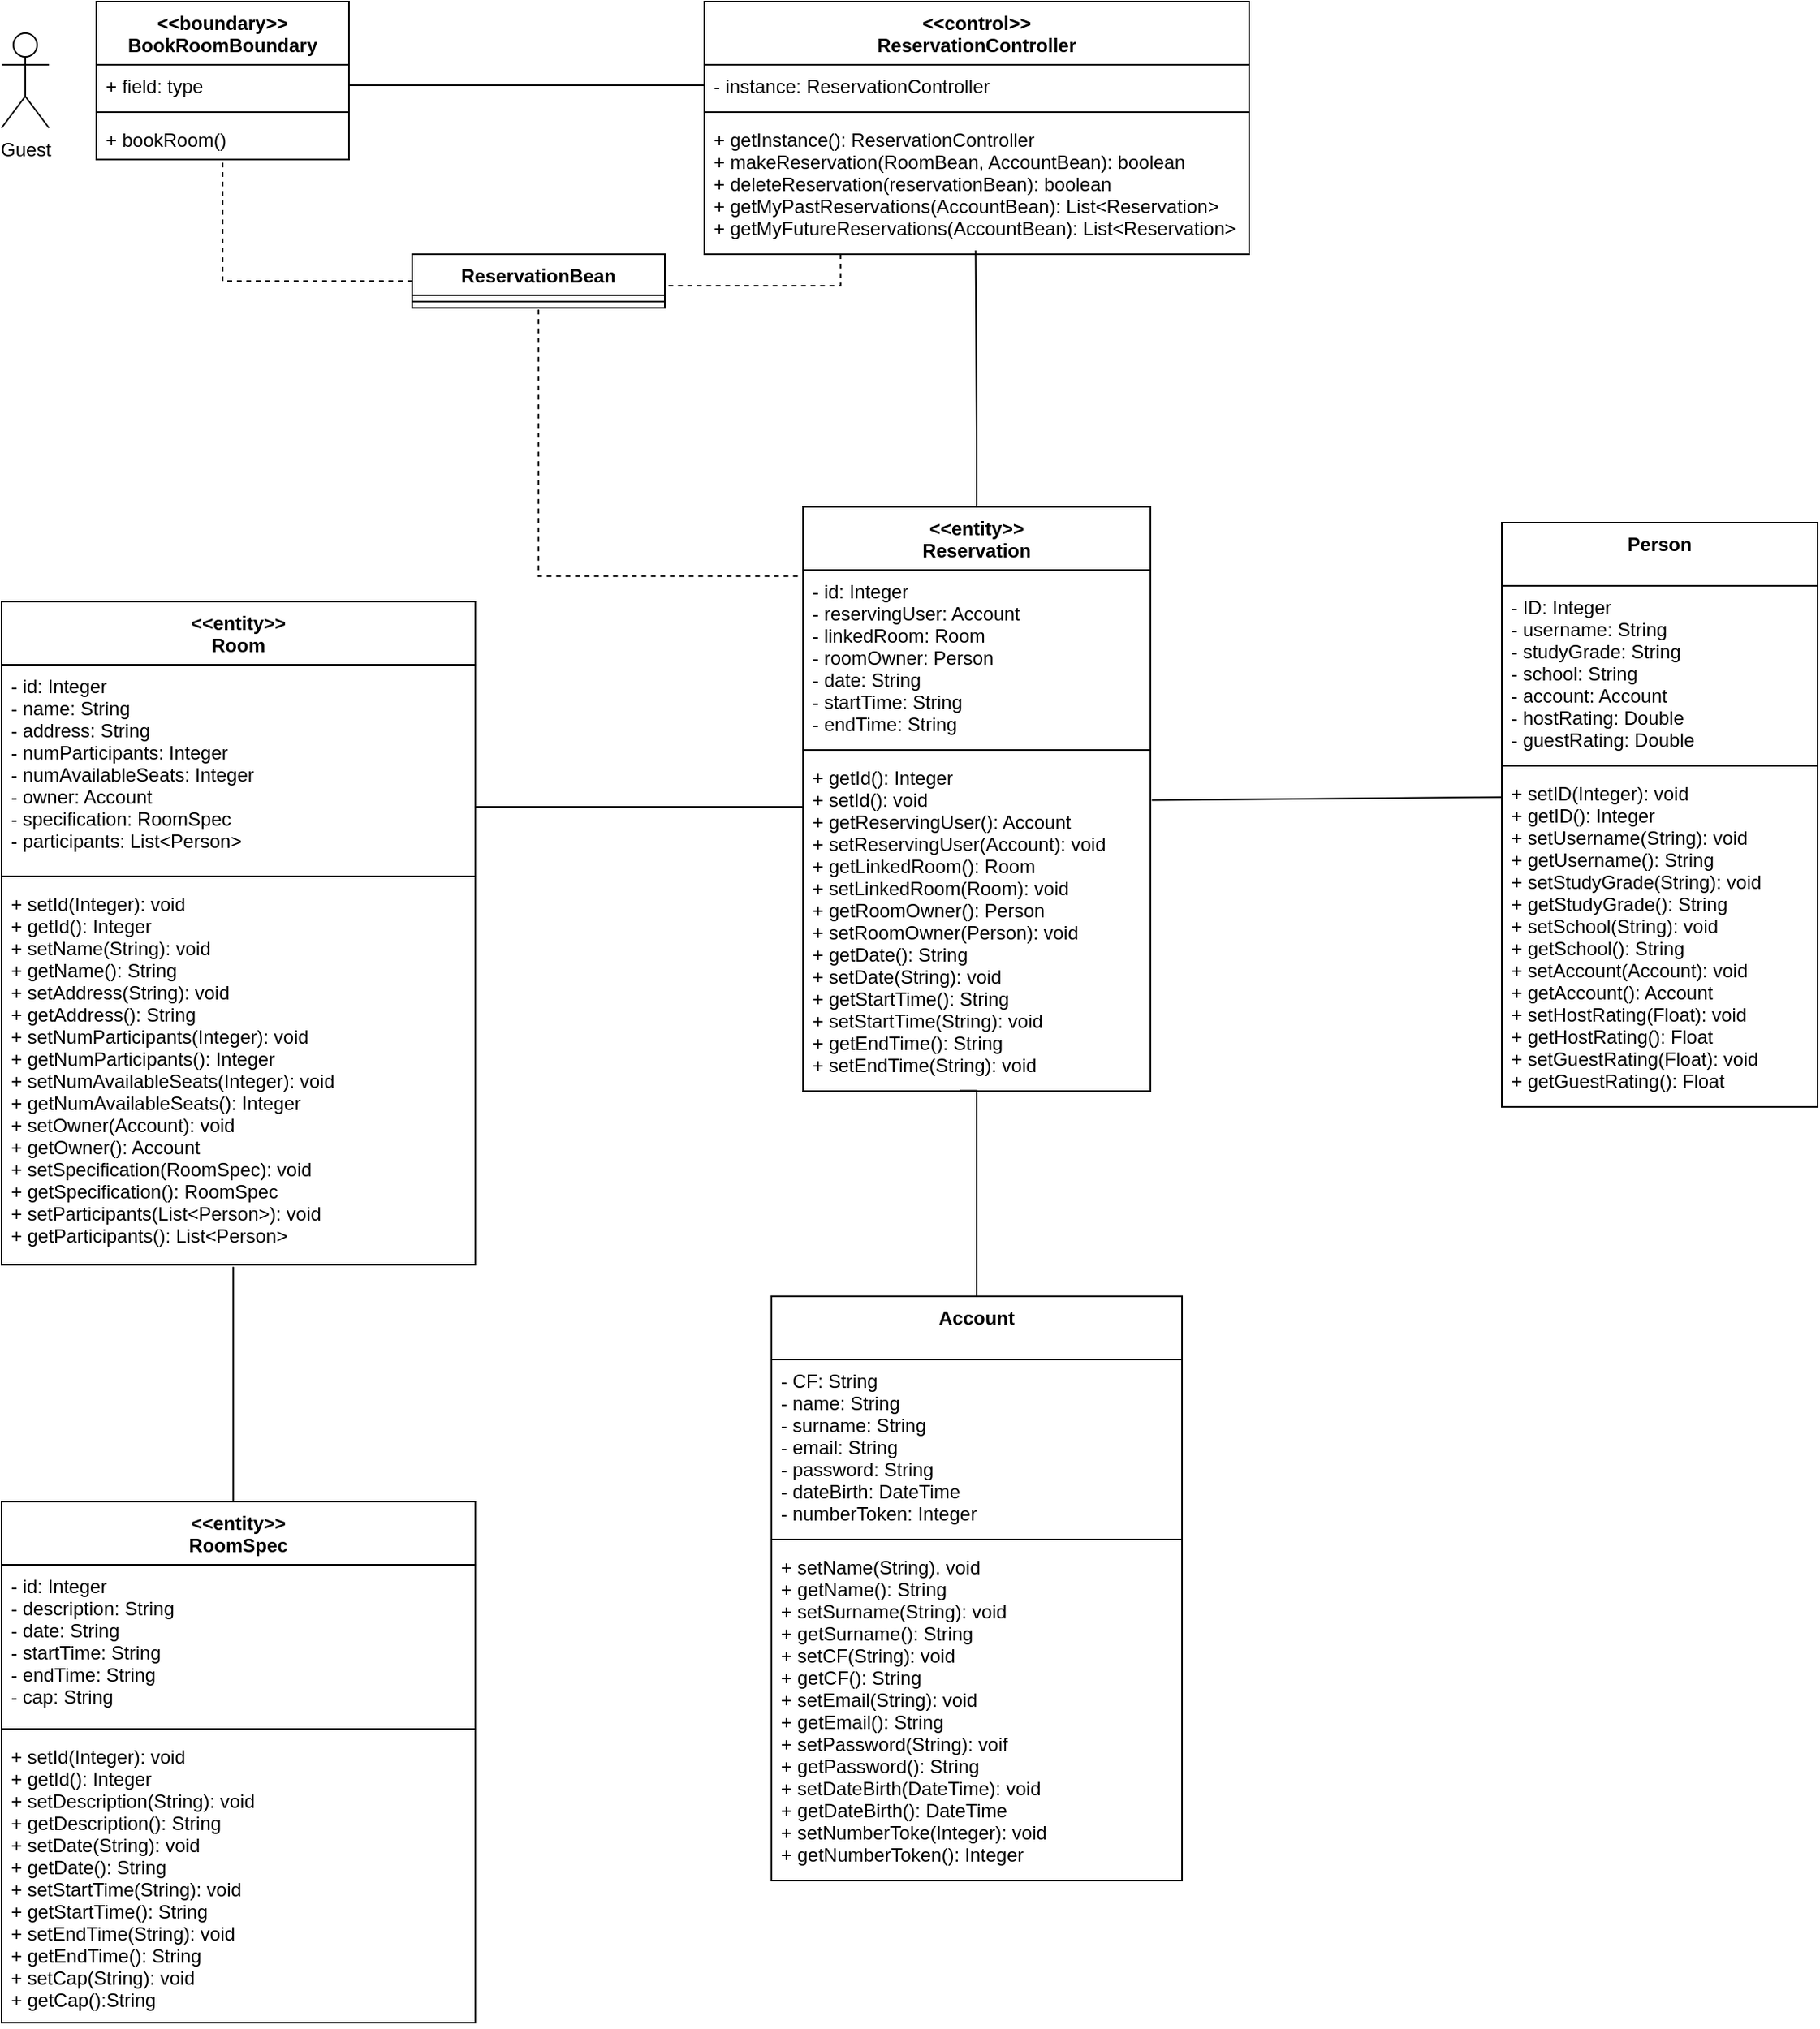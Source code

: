 <mxfile version="14.3.1" type="github">
  <diagram id="C5RBs43oDa-KdzZeNtuy" name="Page-1">
    <mxGraphModel dx="942" dy="614" grid="1" gridSize="10" guides="1" tooltips="1" connect="1" arrows="1" fold="1" page="1" pageScale="1" pageWidth="1169" pageHeight="827" math="0" shadow="0">
      <root>
        <mxCell id="WIyWlLk6GJQsqaUBKTNV-0" />
        <mxCell id="WIyWlLk6GJQsqaUBKTNV-1" parent="WIyWlLk6GJQsqaUBKTNV-0" />
        <mxCell id="XrgExkq0QpoPTBbIDU7i-40" style="edgeStyle=orthogonalEdgeStyle;rounded=0;orthogonalLoop=1;jettySize=auto;html=1;exitX=0.25;exitY=1;exitDx=0;exitDy=0;entryX=1;entryY=0.5;entryDx=0;entryDy=0;endArrow=none;endFill=0;dashed=1;" parent="WIyWlLk6GJQsqaUBKTNV-1" source="XrgExkq0QpoPTBbIDU7i-41" target="XrgExkq0QpoPTBbIDU7i-52" edge="1">
          <mxGeometry relative="1" as="geometry">
            <Array as="points">
              <mxPoint x="601" y="250" />
              <mxPoint x="490" y="250" />
            </Array>
          </mxGeometry>
        </mxCell>
        <mxCell id="XrgExkq0QpoPTBbIDU7i-41" value="&lt;&lt;control&gt;&gt;&#xa;ReservationController" style="swimlane;fontStyle=1;align=center;verticalAlign=top;childLayout=stackLayout;horizontal=1;startSize=40;horizontalStack=0;resizeParent=1;resizeParentMax=0;resizeLast=0;collapsible=1;marginBottom=0;" parent="WIyWlLk6GJQsqaUBKTNV-1" vertex="1">
          <mxGeometry x="515" y="70" width="345" height="160" as="geometry" />
        </mxCell>
        <mxCell id="XrgExkq0QpoPTBbIDU7i-42" value="- instance: ReservationController" style="text;strokeColor=none;fillColor=none;align=left;verticalAlign=top;spacingLeft=4;spacingRight=4;overflow=hidden;rotatable=0;points=[[0,0.5],[1,0.5]];portConstraint=eastwest;" parent="XrgExkq0QpoPTBbIDU7i-41" vertex="1">
          <mxGeometry y="40" width="345" height="26" as="geometry" />
        </mxCell>
        <mxCell id="XrgExkq0QpoPTBbIDU7i-43" value="" style="line;strokeWidth=1;fillColor=none;align=left;verticalAlign=middle;spacingTop=-1;spacingLeft=3;spacingRight=3;rotatable=0;labelPosition=right;points=[];portConstraint=eastwest;" parent="XrgExkq0QpoPTBbIDU7i-41" vertex="1">
          <mxGeometry y="66" width="345" height="8" as="geometry" />
        </mxCell>
        <mxCell id="XrgExkq0QpoPTBbIDU7i-44" value="+ getInstance(): ReservationController&#xa;+ makeReservation(RoomBean, AccountBean): boolean&#xa;+ deleteReservation(reservationBean): boolean&#xa;+ getMyPastReservations(AccountBean): List&lt;Reservation&gt;&#xa;+ getMyFutureReservations(AccountBean): List&lt;Reservation&gt;&#xa;&#xa;" style="text;strokeColor=none;fillColor=none;align=left;verticalAlign=top;spacingLeft=4;spacingRight=4;overflow=hidden;rotatable=0;points=[[0,0.5],[1,0.5]];portConstraint=eastwest;" parent="XrgExkq0QpoPTBbIDU7i-41" vertex="1">
          <mxGeometry y="74" width="345" height="86" as="geometry" />
        </mxCell>
        <mxCell id="XrgExkq0QpoPTBbIDU7i-45" value="&lt;&lt;boundary&gt;&gt;&#xa;BookRoomBoundary" style="swimlane;fontStyle=1;align=center;verticalAlign=top;childLayout=stackLayout;horizontal=1;startSize=40;horizontalStack=0;resizeParent=1;resizeParentMax=0;resizeLast=0;collapsible=1;marginBottom=0;" parent="WIyWlLk6GJQsqaUBKTNV-1" vertex="1">
          <mxGeometry x="130" y="70" width="160" height="100" as="geometry" />
        </mxCell>
        <mxCell id="XrgExkq0QpoPTBbIDU7i-46" value="+ field: type" style="text;strokeColor=none;fillColor=none;align=left;verticalAlign=top;spacingLeft=4;spacingRight=4;overflow=hidden;rotatable=0;points=[[0,0.5],[1,0.5]];portConstraint=eastwest;" parent="XrgExkq0QpoPTBbIDU7i-45" vertex="1">
          <mxGeometry y="40" width="160" height="26" as="geometry" />
        </mxCell>
        <mxCell id="XrgExkq0QpoPTBbIDU7i-47" value="" style="line;strokeWidth=1;fillColor=none;align=left;verticalAlign=middle;spacingTop=-1;spacingLeft=3;spacingRight=3;rotatable=0;labelPosition=right;points=[];portConstraint=eastwest;" parent="XrgExkq0QpoPTBbIDU7i-45" vertex="1">
          <mxGeometry y="66" width="160" height="8" as="geometry" />
        </mxCell>
        <mxCell id="XrgExkq0QpoPTBbIDU7i-48" value="+ bookRoom()" style="text;strokeColor=none;fillColor=none;align=left;verticalAlign=top;spacingLeft=4;spacingRight=4;overflow=hidden;rotatable=0;points=[[0,0.5],[1,0.5]];portConstraint=eastwest;" parent="XrgExkq0QpoPTBbIDU7i-45" vertex="1">
          <mxGeometry y="74" width="160" height="26" as="geometry" />
        </mxCell>
        <mxCell id="XrgExkq0QpoPTBbIDU7i-49" value="Guest" style="shape=umlActor;verticalLabelPosition=bottom;verticalAlign=top;html=1;outlineConnect=0;" parent="WIyWlLk6GJQsqaUBKTNV-1" vertex="1">
          <mxGeometry x="70" y="90" width="30" height="60" as="geometry" />
        </mxCell>
        <mxCell id="XrgExkq0QpoPTBbIDU7i-50" style="edgeStyle=orthogonalEdgeStyle;rounded=0;orthogonalLoop=1;jettySize=auto;html=1;exitX=1;exitY=0.5;exitDx=0;exitDy=0;entryX=0;entryY=0.5;entryDx=0;entryDy=0;endArrow=none;endFill=0;" parent="WIyWlLk6GJQsqaUBKTNV-1" source="XrgExkq0QpoPTBbIDU7i-46" target="XrgExkq0QpoPTBbIDU7i-42" edge="1">
          <mxGeometry relative="1" as="geometry" />
        </mxCell>
        <mxCell id="XrgExkq0QpoPTBbIDU7i-51" style="edgeStyle=orthogonalEdgeStyle;rounded=0;orthogonalLoop=1;jettySize=auto;html=1;exitX=0;exitY=0.5;exitDx=0;exitDy=0;dashed=1;endArrow=none;endFill=0;" parent="WIyWlLk6GJQsqaUBKTNV-1" source="XrgExkq0QpoPTBbIDU7i-52" target="XrgExkq0QpoPTBbIDU7i-45" edge="1">
          <mxGeometry relative="1" as="geometry" />
        </mxCell>
        <mxCell id="XrgExkq0QpoPTBbIDU7i-52" value="ReservationBean" style="swimlane;fontStyle=1;align=center;verticalAlign=top;childLayout=stackLayout;horizontal=1;startSize=26;horizontalStack=0;resizeParent=1;resizeParentMax=0;resizeLast=0;collapsible=1;marginBottom=0;" parent="WIyWlLk6GJQsqaUBKTNV-1" vertex="1">
          <mxGeometry x="330" y="230" width="160" height="34" as="geometry" />
        </mxCell>
        <mxCell id="XrgExkq0QpoPTBbIDU7i-53" value="" style="line;strokeWidth=1;fillColor=none;align=left;verticalAlign=middle;spacingTop=-1;spacingLeft=3;spacingRight=3;rotatable=0;labelPosition=right;points=[];portConstraint=eastwest;" parent="XrgExkq0QpoPTBbIDU7i-52" vertex="1">
          <mxGeometry y="26" width="160" height="8" as="geometry" />
        </mxCell>
        <mxCell id="XrgExkq0QpoPTBbIDU7i-54" style="edgeStyle=orthogonalEdgeStyle;rounded=0;orthogonalLoop=1;jettySize=auto;html=1;entryX=0.5;entryY=1;entryDx=0;entryDy=0;dashed=1;endArrow=none;endFill=0;exitX=-0.015;exitY=0.035;exitDx=0;exitDy=0;exitPerimeter=0;" parent="WIyWlLk6GJQsqaUBKTNV-1" source="XrgExkq0QpoPTBbIDU7i-61" target="XrgExkq0QpoPTBbIDU7i-52" edge="1">
          <mxGeometry relative="1" as="geometry">
            <mxPoint x="210" y="310" as="sourcePoint" />
          </mxGeometry>
        </mxCell>
        <mxCell id="XrgExkq0QpoPTBbIDU7i-55" style="edgeStyle=orthogonalEdgeStyle;rounded=0;orthogonalLoop=1;jettySize=auto;html=1;endArrow=none;endFill=0;entryX=0.498;entryY=0.973;entryDx=0;entryDy=0;entryPerimeter=0;exitX=0.5;exitY=0;exitDx=0;exitDy=0;" parent="WIyWlLk6GJQsqaUBKTNV-1" source="XrgExkq0QpoPTBbIDU7i-60" target="XrgExkq0QpoPTBbIDU7i-44" edge="1">
          <mxGeometry relative="1" as="geometry">
            <mxPoint x="595" y="220" as="targetPoint" />
            <Array as="points">
              <mxPoint x="687" y="350" />
            </Array>
            <mxPoint x="290" y="300" as="sourcePoint" />
          </mxGeometry>
        </mxCell>
        <mxCell id="XrgExkq0QpoPTBbIDU7i-56" value="&lt;&lt;entity&gt;&gt;&#xa;Room" style="swimlane;fontStyle=1;align=center;verticalAlign=top;childLayout=stackLayout;horizontal=1;startSize=40;horizontalStack=0;resizeParent=1;resizeParentMax=0;resizeLast=0;collapsible=1;marginBottom=0;" parent="WIyWlLk6GJQsqaUBKTNV-1" vertex="1">
          <mxGeometry x="70" y="450" width="300" height="420" as="geometry" />
        </mxCell>
        <mxCell id="XrgExkq0QpoPTBbIDU7i-57" value="- id: Integer&#xa;- name: String&#xa;- address: String&#xa;- numParticipants: Integer&#xa;- numAvailableSeats: Integer&#xa;- owner: Account&#xa;- specification: RoomSpec&#xa;- participants: List&lt;Person&gt;" style="text;strokeColor=none;fillColor=none;align=left;verticalAlign=top;spacingLeft=4;spacingRight=4;overflow=hidden;rotatable=0;points=[[0,0.5],[1,0.5]];portConstraint=eastwest;fontSize=12;" parent="XrgExkq0QpoPTBbIDU7i-56" vertex="1">
          <mxGeometry y="40" width="300" height="130" as="geometry" />
        </mxCell>
        <mxCell id="XrgExkq0QpoPTBbIDU7i-58" value="" style="line;strokeWidth=1;fillColor=none;align=left;verticalAlign=middle;spacingTop=-1;spacingLeft=3;spacingRight=3;rotatable=0;labelPosition=right;points=[];portConstraint=eastwest;" parent="XrgExkq0QpoPTBbIDU7i-56" vertex="1">
          <mxGeometry y="170" width="300" height="8" as="geometry" />
        </mxCell>
        <mxCell id="XrgExkq0QpoPTBbIDU7i-59" value="+ setId(Integer): void&#xa;+ getId(): Integer&#xa;+ setName(String): void&#xa;+ getName(): String&#xa;+ setAddress(String): void&#xa;+ getAddress(): String&#xa;+ setNumParticipants(Integer): void&#xa;+ getNumParticipants(): Integer&#xa;+ setNumAvailableSeats(Integer): void&#xa;+ getNumAvailableSeats(): Integer&#xa;+ setOwner(Account): void&#xa;+ getOwner(): Account&#xa;+ setSpecification(RoomSpec): void&#xa;+ getSpecification(): RoomSpec&#xa;+ setParticipants(List&lt;Person&gt;): void&#xa;+ getParticipants(): List&lt;Person&gt;" style="text;strokeColor=none;fillColor=none;align=left;verticalAlign=top;spacingLeft=4;spacingRight=4;overflow=hidden;rotatable=0;points=[[0,0.5],[1,0.5]];portConstraint=eastwest;" parent="XrgExkq0QpoPTBbIDU7i-56" vertex="1">
          <mxGeometry y="178" width="300" height="242" as="geometry" />
        </mxCell>
        <mxCell id="XrgExkq0QpoPTBbIDU7i-60" value="&lt;&lt;entity&gt;&gt;&#xa;Reservation" style="swimlane;fontStyle=1;align=center;verticalAlign=top;childLayout=stackLayout;horizontal=1;startSize=40;horizontalStack=0;resizeParent=1;resizeParentMax=0;resizeLast=0;collapsible=1;marginBottom=0;" parent="WIyWlLk6GJQsqaUBKTNV-1" vertex="1">
          <mxGeometry x="577.5" y="390" width="220" height="370" as="geometry" />
        </mxCell>
        <mxCell id="XrgExkq0QpoPTBbIDU7i-61" value="- id: Integer&#xa;- reservingUser: Account&#xa;- linkedRoom: Room&#xa;- roomOwner: Person&#xa;- date: String&#xa;- startTime: String&#xa;- endTime: String" style="text;strokeColor=none;fillColor=none;align=left;verticalAlign=top;spacingLeft=4;spacingRight=4;overflow=hidden;rotatable=0;points=[[0,0.5],[1,0.5]];portConstraint=eastwest;" parent="XrgExkq0QpoPTBbIDU7i-60" vertex="1">
          <mxGeometry y="40" width="220" height="110" as="geometry" />
        </mxCell>
        <mxCell id="XrgExkq0QpoPTBbIDU7i-62" value="" style="line;strokeWidth=1;fillColor=none;align=left;verticalAlign=middle;spacingTop=-1;spacingLeft=3;spacingRight=3;rotatable=0;labelPosition=right;points=[];portConstraint=eastwest;" parent="XrgExkq0QpoPTBbIDU7i-60" vertex="1">
          <mxGeometry y="150" width="220" height="8" as="geometry" />
        </mxCell>
        <mxCell id="XrgExkq0QpoPTBbIDU7i-63" value="+ getId(): Integer&#xa;+ setId(): void&#xa;+ getReservingUser(): Account&#xa;+ setReservingUser(Account): void&#xa;+ getLinkedRoom(): Room&#xa;+ setLinkedRoom(Room): void&#xa;+ getRoomOwner(): Person&#xa;+ setRoomOwner(Person): void&#xa;+ getDate(): String&#xa;+ setDate(String): void&#xa;+ getStartTime(): String&#xa;+ setStartTime(String): void&#xa;+ getEndTime(): String&#xa;+ setEndTime(String): void" style="text;strokeColor=none;fillColor=none;align=left;verticalAlign=top;spacingLeft=4;spacingRight=4;overflow=hidden;rotatable=0;points=[[0,0.5],[1,0.5]];portConstraint=eastwest;" parent="XrgExkq0QpoPTBbIDU7i-60" vertex="1">
          <mxGeometry y="158" width="220" height="212" as="geometry" />
        </mxCell>
        <mxCell id="XrgExkq0QpoPTBbIDU7i-64" style="edgeStyle=orthogonalEdgeStyle;rounded=0;orthogonalLoop=1;jettySize=auto;html=1;exitX=0.5;exitY=0;exitDx=0;exitDy=0;entryX=0.452;entryY=0.999;entryDx=0;entryDy=0;entryPerimeter=0;endArrow=none;endFill=0;" parent="WIyWlLk6GJQsqaUBKTNV-1" source="XrgExkq0QpoPTBbIDU7i-65" target="XrgExkq0QpoPTBbIDU7i-63" edge="1">
          <mxGeometry relative="1" as="geometry">
            <Array as="points">
              <mxPoint x="687" y="760" />
            </Array>
          </mxGeometry>
        </mxCell>
        <mxCell id="XrgExkq0QpoPTBbIDU7i-65" value="Account" style="swimlane;fontStyle=1;align=center;verticalAlign=top;childLayout=stackLayout;horizontal=1;startSize=40;horizontalStack=0;resizeParent=1;resizeParentMax=0;resizeLast=0;collapsible=1;marginBottom=0;" parent="WIyWlLk6GJQsqaUBKTNV-1" vertex="1">
          <mxGeometry x="557.5" y="890" width="260" height="370" as="geometry" />
        </mxCell>
        <mxCell id="XrgExkq0QpoPTBbIDU7i-66" value="- CF: String&#xa;- name: String&#xa;- surname: String&#xa;- email: String&#xa;- password: String&#xa;- dateBirth: DateTime&#xa;- numberToken: Integer&#xa;" style="text;strokeColor=none;fillColor=none;align=left;verticalAlign=top;spacingLeft=4;spacingRight=4;overflow=hidden;rotatable=0;points=[[0,0.5],[1,0.5]];portConstraint=eastwest;" parent="XrgExkq0QpoPTBbIDU7i-65" vertex="1">
          <mxGeometry y="40" width="260" height="110" as="geometry" />
        </mxCell>
        <mxCell id="XrgExkq0QpoPTBbIDU7i-67" value="" style="line;strokeWidth=1;fillColor=none;align=left;verticalAlign=middle;spacingTop=-1;spacingLeft=3;spacingRight=3;rotatable=0;labelPosition=right;points=[];portConstraint=eastwest;" parent="XrgExkq0QpoPTBbIDU7i-65" vertex="1">
          <mxGeometry y="150" width="260" height="8" as="geometry" />
        </mxCell>
        <mxCell id="XrgExkq0QpoPTBbIDU7i-68" value="+ setName(String). void&#xa;+ getName(): String&#xa;+ setSurname(String): void&#xa;+ getSurname(): String&#xa;+ setCF(String): void&#xa;+ getCF(): String&#xa;+ setEmail(String): void&#xa;+ getEmail(): String&#xa;+ setPassword(String): voif&#xa;+ getPassword(): String&#xa;+ setDateBirth(DateTime): void&#xa;+ getDateBirth(): DateTime&#xa;+ setNumberToke(Integer): void&#xa;+ getNumberToken(): Integer" style="text;strokeColor=none;fillColor=none;align=left;verticalAlign=top;spacingLeft=4;spacingRight=4;overflow=hidden;rotatable=0;points=[[0,0.5],[1,0.5]];portConstraint=eastwest;" parent="XrgExkq0QpoPTBbIDU7i-65" vertex="1">
          <mxGeometry y="158" width="260" height="212" as="geometry" />
        </mxCell>
        <mxCell id="XrgExkq0QpoPTBbIDU7i-69" value="Person" style="swimlane;fontStyle=1;align=center;verticalAlign=top;childLayout=stackLayout;horizontal=1;startSize=40;horizontalStack=0;resizeParent=1;resizeParentMax=0;resizeLast=0;collapsible=1;marginBottom=0;" parent="WIyWlLk6GJQsqaUBKTNV-1" vertex="1">
          <mxGeometry x="1020" y="400" width="200" height="370" as="geometry" />
        </mxCell>
        <mxCell id="XrgExkq0QpoPTBbIDU7i-70" value="- ID: Integer&#xa;- username: String&#xa;- studyGrade: String&#xa;- school: String&#xa;- account: Account&#xa;- hostRating: Double&#xa;- guestRating: Double" style="text;strokeColor=none;fillColor=none;align=left;verticalAlign=top;spacingLeft=4;spacingRight=4;overflow=hidden;rotatable=0;points=[[0,0.5],[1,0.5]];portConstraint=eastwest;" parent="XrgExkq0QpoPTBbIDU7i-69" vertex="1">
          <mxGeometry y="40" width="200" height="110" as="geometry" />
        </mxCell>
        <mxCell id="XrgExkq0QpoPTBbIDU7i-71" value="" style="line;strokeWidth=1;fillColor=none;align=left;verticalAlign=middle;spacingTop=-1;spacingLeft=3;spacingRight=3;rotatable=0;labelPosition=right;points=[];portConstraint=eastwest;" parent="XrgExkq0QpoPTBbIDU7i-69" vertex="1">
          <mxGeometry y="150" width="200" height="8" as="geometry" />
        </mxCell>
        <mxCell id="XrgExkq0QpoPTBbIDU7i-72" value="+ setID(Integer): void&#xa;+ getID(): Integer&#xa;+ setUsername(String): void&#xa;+ getUsername(): String&#xa;+ setStudyGrade(String): void&#xa;+ getStudyGrade(): String&#xa;+ setSchool(String): void&#xa;+ getSchool(): String&#xa;+ setAccount(Account): void&#xa;+ getAccount(): Account&#xa;+ setHostRating(Float): void&#xa;+ getHostRating(): Float&#xa;+ setGuestRating(Float): void&#xa;+ getGuestRating(): Float" style="text;strokeColor=none;fillColor=none;align=left;verticalAlign=top;spacingLeft=4;spacingRight=4;overflow=hidden;rotatable=0;points=[[0,0.5],[1,0.5]];portConstraint=eastwest;" parent="XrgExkq0QpoPTBbIDU7i-69" vertex="1">
          <mxGeometry y="158" width="200" height="212" as="geometry" />
        </mxCell>
        <mxCell id="XrgExkq0QpoPTBbIDU7i-73" style="edgeStyle=orthogonalEdgeStyle;rounded=0;orthogonalLoop=1;jettySize=auto;html=1;exitX=0.5;exitY=0;exitDx=0;exitDy=0;entryX=0.489;entryY=1.005;entryDx=0;entryDy=0;entryPerimeter=0;endArrow=none;endFill=0;fontSize=12;" parent="WIyWlLk6GJQsqaUBKTNV-1" source="XrgExkq0QpoPTBbIDU7i-74" target="XrgExkq0QpoPTBbIDU7i-59" edge="1">
          <mxGeometry relative="1" as="geometry">
            <Array as="points">
              <mxPoint x="217" y="1020" />
            </Array>
          </mxGeometry>
        </mxCell>
        <mxCell id="XrgExkq0QpoPTBbIDU7i-74" value="&lt;&lt;entity&gt;&gt;&#xa;RoomSpec" style="swimlane;fontStyle=1;align=center;verticalAlign=top;childLayout=stackLayout;horizontal=1;startSize=40;horizontalStack=0;resizeParent=1;resizeParentMax=0;resizeLast=0;collapsible=1;marginBottom=0;" parent="WIyWlLk6GJQsqaUBKTNV-1" vertex="1">
          <mxGeometry x="70" y="1020" width="300" height="330" as="geometry" />
        </mxCell>
        <mxCell id="XrgExkq0QpoPTBbIDU7i-75" value="- id: Integer&#xa;- description: String&#xa;- date: String&#xa;- startTime: String&#xa;- endTime: String&#xa;- cap: String" style="text;strokeColor=none;fillColor=none;align=left;verticalAlign=top;spacingLeft=4;spacingRight=4;overflow=hidden;rotatable=0;points=[[0,0.5],[1,0.5]];portConstraint=eastwest;fontSize=12;" parent="XrgExkq0QpoPTBbIDU7i-74" vertex="1">
          <mxGeometry y="40" width="300" height="100" as="geometry" />
        </mxCell>
        <mxCell id="XrgExkq0QpoPTBbIDU7i-76" value="" style="line;strokeWidth=1;fillColor=none;align=left;verticalAlign=middle;spacingTop=-1;spacingLeft=3;spacingRight=3;rotatable=0;labelPosition=right;points=[];portConstraint=eastwest;" parent="XrgExkq0QpoPTBbIDU7i-74" vertex="1">
          <mxGeometry y="140" width="300" height="8" as="geometry" />
        </mxCell>
        <mxCell id="XrgExkq0QpoPTBbIDU7i-77" value="+ setId(Integer): void&#xa;+ getId(): Integer&#xa;+ setDescription(String): void&#xa;+ getDescription(): String&#xa;+ setDate(String): void&#xa;+ getDate(): String&#xa;+ setStartTime(String): void&#xa;+ getStartTime(): String&#xa;+ setEndTime(String): void&#xa;+ getEndTime(): String&#xa;+ setCap(String): void&#xa;+ getCap():String" style="text;strokeColor=none;fillColor=none;align=left;verticalAlign=top;spacingLeft=4;spacingRight=4;overflow=hidden;rotatable=0;points=[[0,0.5],[1,0.5]];portConstraint=eastwest;" parent="XrgExkq0QpoPTBbIDU7i-74" vertex="1">
          <mxGeometry y="148" width="300" height="182" as="geometry" />
        </mxCell>
        <mxCell id="XrgExkq0QpoPTBbIDU7i-78" value="" style="endArrow=none;html=1;fontSize=12;" parent="WIyWlLk6GJQsqaUBKTNV-1" edge="1">
          <mxGeometry width="50" height="50" relative="1" as="geometry">
            <mxPoint x="370.0" y="580" as="sourcePoint" />
            <mxPoint x="577" y="580" as="targetPoint" />
          </mxGeometry>
        </mxCell>
        <mxCell id="XrgExkq0QpoPTBbIDU7i-79" value="" style="endArrow=none;html=1;fontSize=12;entryX=-0.002;entryY=0.075;entryDx=0;entryDy=0;entryPerimeter=0;exitX=1.004;exitY=0.131;exitDx=0;exitDy=0;exitPerimeter=0;" parent="WIyWlLk6GJQsqaUBKTNV-1" source="XrgExkq0QpoPTBbIDU7i-63" target="XrgExkq0QpoPTBbIDU7i-72" edge="1">
          <mxGeometry width="50" height="50" relative="1" as="geometry">
            <mxPoint x="610" y="640" as="sourcePoint" />
            <mxPoint x="660" y="590" as="targetPoint" />
          </mxGeometry>
        </mxCell>
      </root>
    </mxGraphModel>
  </diagram>
</mxfile>
